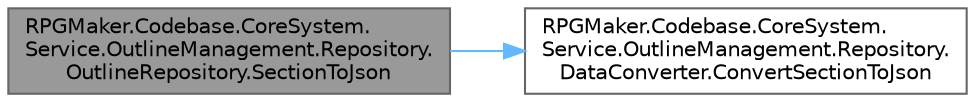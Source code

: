 digraph "RPGMaker.Codebase.CoreSystem.Service.OutlineManagement.Repository.OutlineRepository.SectionToJson"
{
 // LATEX_PDF_SIZE
  bgcolor="transparent";
  edge [fontname=Helvetica,fontsize=10,labelfontname=Helvetica,labelfontsize=10];
  node [fontname=Helvetica,fontsize=10,shape=box,height=0.2,width=0.4];
  rankdir="LR";
  Node1 [id="Node000001",label="RPGMaker.Codebase.CoreSystem.\lService.OutlineManagement.Repository.\lOutlineRepository.SectionToJson",height=0.2,width=0.4,color="gray40", fillcolor="grey60", style="filled", fontcolor="black",tooltip="セクションデータをjsonに変換"];
  Node1 -> Node2 [id="edge1_Node000001_Node000002",color="steelblue1",style="solid",tooltip=" "];
  Node2 [id="Node000002",label="RPGMaker.Codebase.CoreSystem.\lService.OutlineManagement.Repository.\lDataConverter.ConvertSectionToJson",height=0.2,width=0.4,color="grey40", fillcolor="white", style="filled",URL="$d3/d2d/class_r_p_g_maker_1_1_codebase_1_1_core_system_1_1_service_1_1_outline_management_1_1_repository_1_1_data_converter.html#ac29ae852c84d432d2f5193b2bf60412e",tooltip=" "];
}
